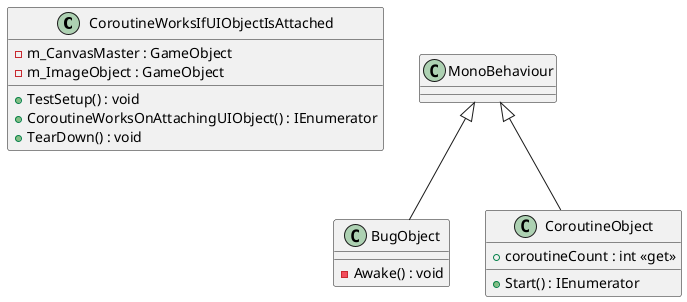 @startuml
class CoroutineWorksIfUIObjectIsAttached {
    - m_CanvasMaster : GameObject
    - m_ImageObject : GameObject
    + TestSetup() : void
    + CoroutineWorksOnAttachingUIObject() : IEnumerator
    + TearDown() : void
}
class BugObject {
    - Awake() : void
}
class CoroutineObject {
    + coroutineCount : int <<get>>
    + Start() : IEnumerator
}
MonoBehaviour <|-- BugObject
MonoBehaviour <|-- CoroutineObject
@enduml
